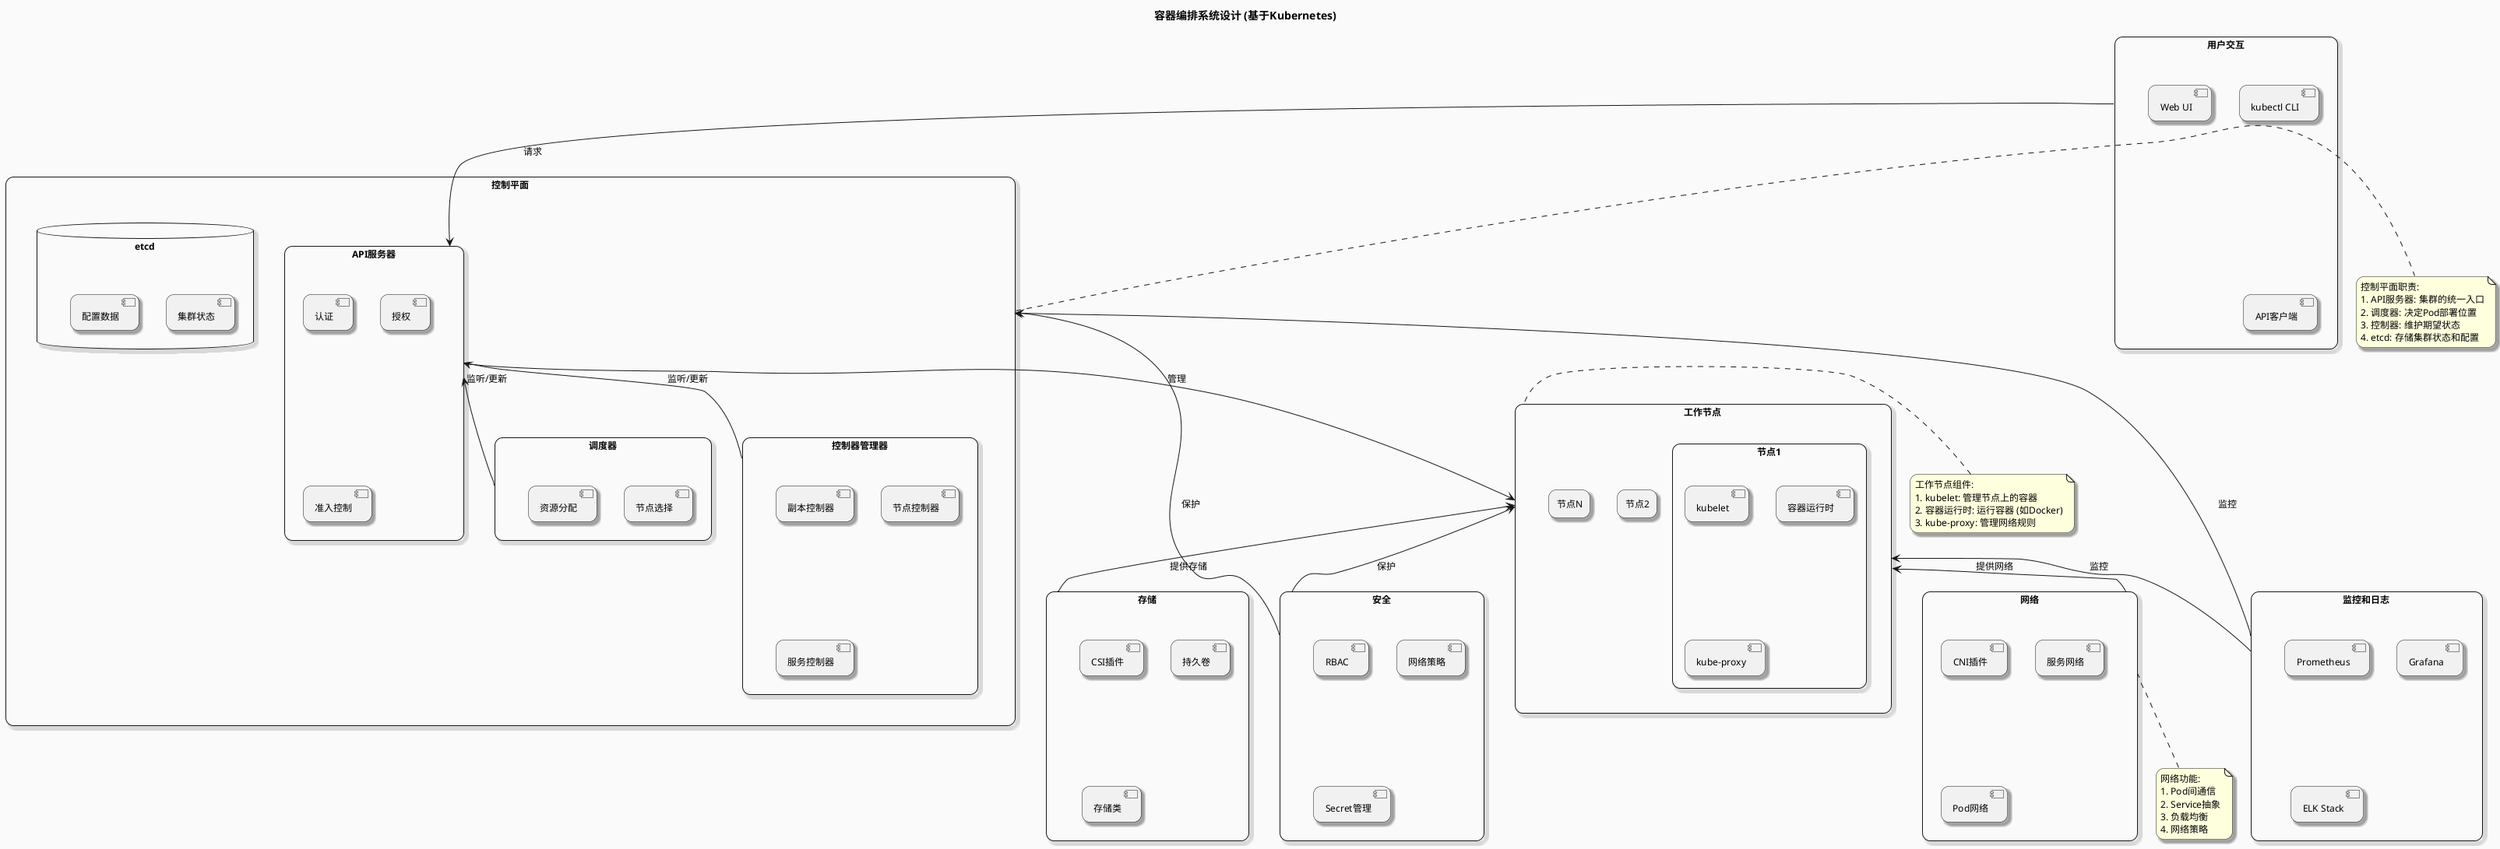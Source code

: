 @startuml Container Orchestration System Design

skinparam backgroundColor #FAFAFA
skinparam handwritten false
skinparam defaultFontName Arial
skinparam defaultFontSize 12
skinparam roundcorner 20
skinparam shadowing true


title 容器编排系统设计 (基于Kubernetes)

' 用户交互
RECTANGLE "用户交互" as UserInteraction {
    [kubectl CLI]
    [Web UI]
    [API客户端]
}

' 控制平面
RECTANGLE "控制平面" as ControlPlane {
    RECTANGLE "API服务器" as APIServer {
        [认证]
        [授权]
        [准入控制]
    }
    RECTANGLE "调度器" as Scheduler {
        [节点选择]
        [资源分配]
    }
    RECTANGLE "控制器管理器" as ControllerManager {
        [副本控制器]
        [节点控制器]
        [服务控制器]
    }
    database "etcd" as ETCD {
        [集群状态]
        [配置数据]
    }
}

' 工作节点
RECTANGLE "工作节点" as WorkerNodes {
    RECTANGLE "节点1" as Node1 {
        [kubelet]
        [容器运行时]
        [kube-proxy]
    }
    RECTANGLE "节点2" as Node2 {
        [kubelet]
        [容器运行时]
        [kube-proxy]
    }
    RECTANGLE "节点N" as NodeN {
        [kubelet]
        [容器运行时]
        [kube-proxy]
    }
}

' 网络
RECTANGLE "网络" as Networking {
    [CNI插件]
    [服务网络]
    [Pod网络]
}

' 存储
RECTANGLE "存储" as Storage {
    [CSI插件]
    [持久卷]
    [存储类]
}

' 监控和日志
RECTANGLE "监控和日志" as Monitoring {
    [Prometheus]
    [Grafana]
    [ELK Stack]
}

' 安全
RECTANGLE "安全" as Security {
    [RBAC]
    [网络策略]
    [Secret管理]
}

' 连接关系
UserInteraction -down-> APIServer : 请求
APIServer <-right-> ETCD : 读写状态
Scheduler -up-> APIServer : 监听/更新
ControllerManager -up-> APIServer : 监听/更新
APIServer -down-> WorkerNodes : 管理
Networking -up-> WorkerNodes : 提供网络
Storage -up-> WorkerNodes : 提供存储
Monitoring -up-> ControlPlane : 监控
Monitoring -up-> WorkerNodes : 监控
Security -up-> ControlPlane : 保护
Security -up-> WorkerNodes : 保护

note right of ControlPlane
  控制平面职责:
  1. API服务器: 集群的统一入口
  2. 调度器: 决定Pod部署位置
  3. 控制器: 维护期望状态
  4. etcd: 存储集群状态和配置
end note

note left of WorkerNodes
  工作节点组件:
  1. kubelet: 管理节点上的容器
  2. 容器运行时: 运行容器 (如Docker)
  3. kube-proxy: 管理网络规则
end note

note bottom of Networking
  网络功能:
  1. Pod间通信
  2. Service抽象
  3. 负载均衡
  4. 网络策略
end note

@enduml
